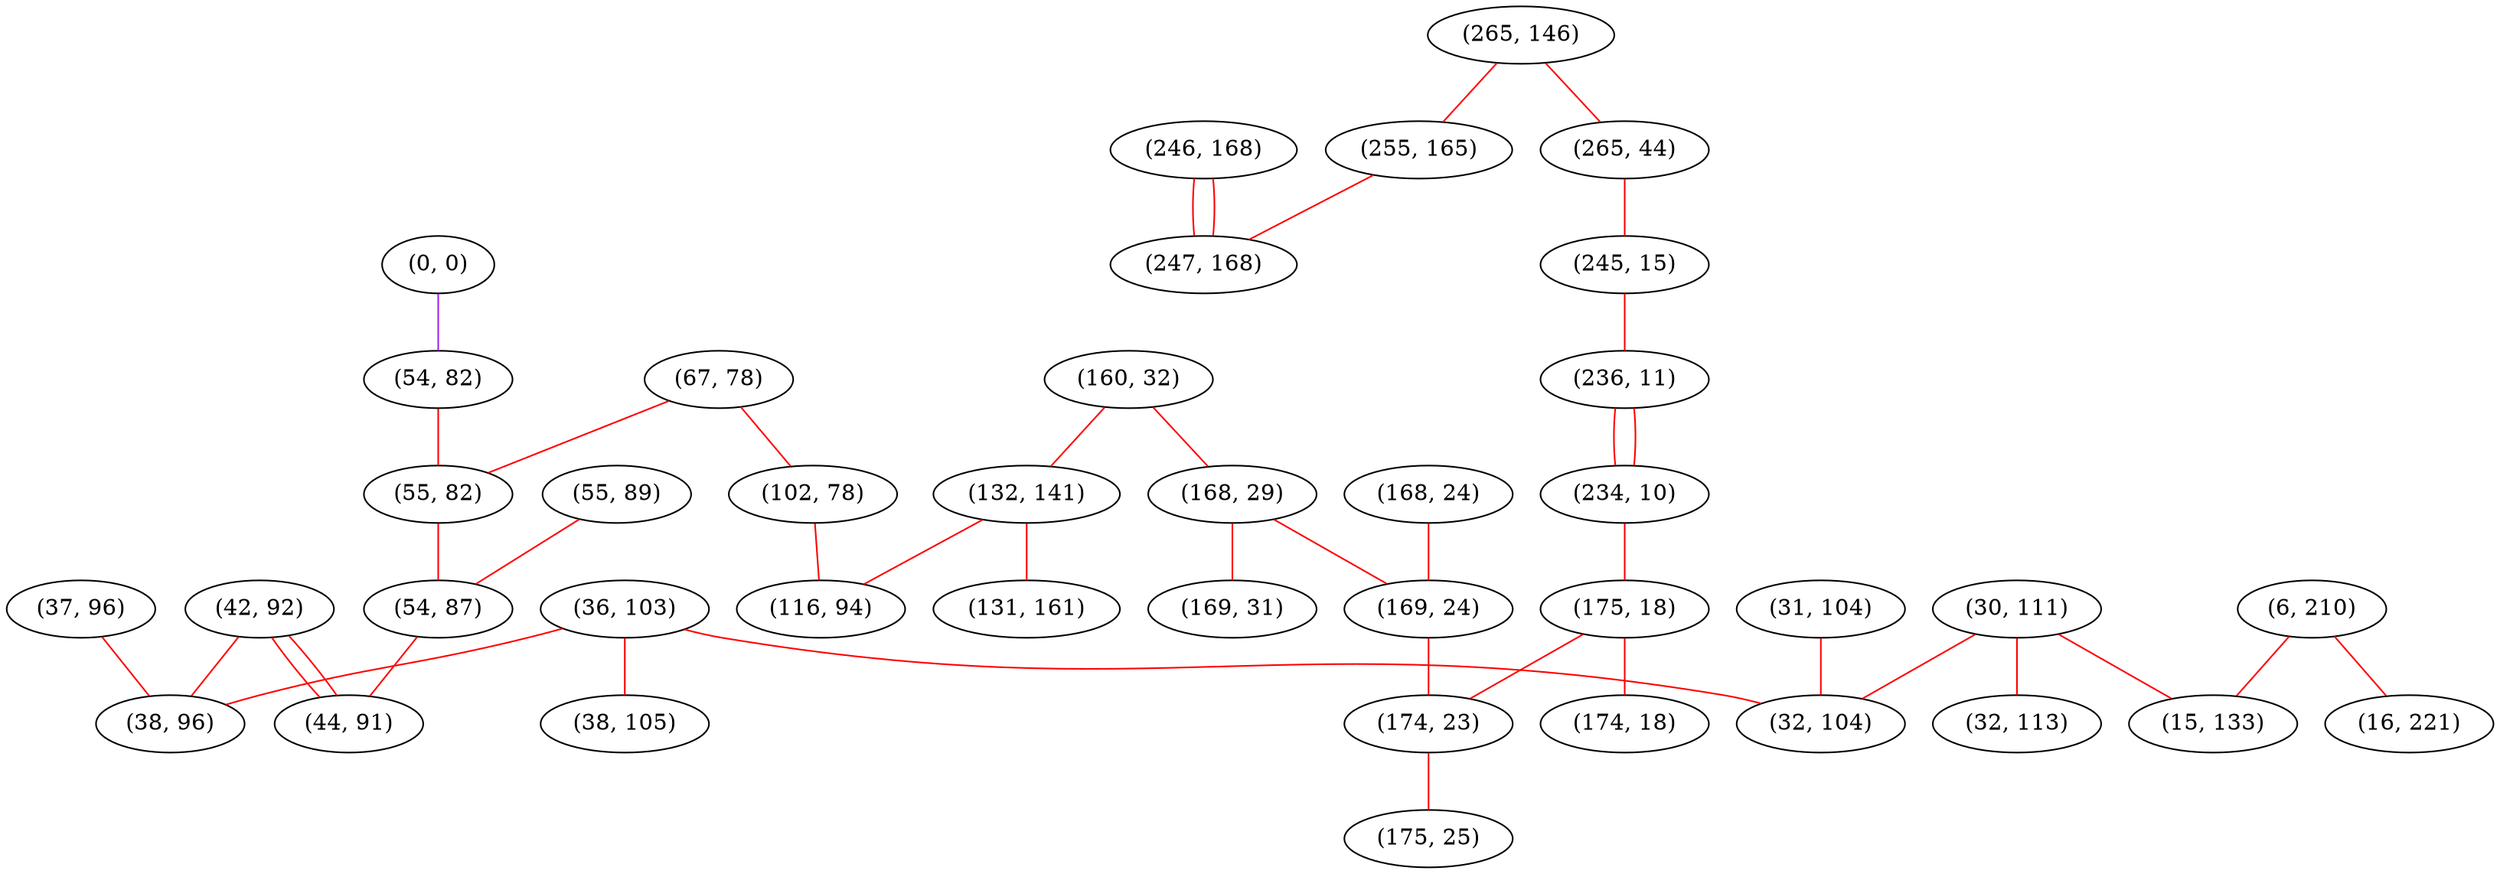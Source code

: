 graph "" {
"(36, 103)";
"(6, 210)";
"(30, 111)";
"(38, 105)";
"(160, 32)";
"(265, 146)";
"(246, 168)";
"(15, 133)";
"(67, 78)";
"(55, 89)";
"(132, 141)";
"(255, 165)";
"(0, 0)";
"(32, 113)";
"(265, 44)";
"(37, 96)";
"(245, 15)";
"(42, 92)";
"(102, 78)";
"(168, 24)";
"(31, 104)";
"(236, 11)";
"(234, 10)";
"(131, 161)";
"(247, 168)";
"(38, 96)";
"(116, 94)";
"(54, 82)";
"(168, 29)";
"(175, 18)";
"(169, 24)";
"(32, 104)";
"(174, 23)";
"(55, 82)";
"(54, 87)";
"(44, 91)";
"(175, 25)";
"(16, 221)";
"(174, 18)";
"(169, 31)";
"(36, 103)" -- "(38, 105)"  [color=red, key=0, weight=1];
"(36, 103)" -- "(32, 104)"  [color=red, key=0, weight=1];
"(36, 103)" -- "(38, 96)"  [color=red, key=0, weight=1];
"(6, 210)" -- "(15, 133)"  [color=red, key=0, weight=1];
"(6, 210)" -- "(16, 221)"  [color=red, key=0, weight=1];
"(30, 111)" -- "(32, 113)"  [color=red, key=0, weight=1];
"(30, 111)" -- "(15, 133)"  [color=red, key=0, weight=1];
"(30, 111)" -- "(32, 104)"  [color=red, key=0, weight=1];
"(160, 32)" -- "(132, 141)"  [color=red, key=0, weight=1];
"(160, 32)" -- "(168, 29)"  [color=red, key=0, weight=1];
"(265, 146)" -- "(255, 165)"  [color=red, key=0, weight=1];
"(265, 146)" -- "(265, 44)"  [color=red, key=0, weight=1];
"(246, 168)" -- "(247, 168)"  [color=red, key=0, weight=1];
"(246, 168)" -- "(247, 168)"  [color=red, key=1, weight=1];
"(67, 78)" -- "(55, 82)"  [color=red, key=0, weight=1];
"(67, 78)" -- "(102, 78)"  [color=red, key=0, weight=1];
"(55, 89)" -- "(54, 87)"  [color=red, key=0, weight=1];
"(132, 141)" -- "(131, 161)"  [color=red, key=0, weight=1];
"(132, 141)" -- "(116, 94)"  [color=red, key=0, weight=1];
"(255, 165)" -- "(247, 168)"  [color=red, key=0, weight=1];
"(0, 0)" -- "(54, 82)"  [color=purple, key=0, weight=4];
"(265, 44)" -- "(245, 15)"  [color=red, key=0, weight=1];
"(37, 96)" -- "(38, 96)"  [color=red, key=0, weight=1];
"(245, 15)" -- "(236, 11)"  [color=red, key=0, weight=1];
"(42, 92)" -- "(38, 96)"  [color=red, key=0, weight=1];
"(42, 92)" -- "(44, 91)"  [color=red, key=0, weight=1];
"(42, 92)" -- "(44, 91)"  [color=red, key=1, weight=1];
"(102, 78)" -- "(116, 94)"  [color=red, key=0, weight=1];
"(168, 24)" -- "(169, 24)"  [color=red, key=0, weight=1];
"(31, 104)" -- "(32, 104)"  [color=red, key=0, weight=1];
"(236, 11)" -- "(234, 10)"  [color=red, key=0, weight=1];
"(236, 11)" -- "(234, 10)"  [color=red, key=1, weight=1];
"(234, 10)" -- "(175, 18)"  [color=red, key=0, weight=1];
"(54, 82)" -- "(55, 82)"  [color=red, key=0, weight=1];
"(168, 29)" -- "(169, 24)"  [color=red, key=0, weight=1];
"(168, 29)" -- "(169, 31)"  [color=red, key=0, weight=1];
"(175, 18)" -- "(174, 18)"  [color=red, key=0, weight=1];
"(175, 18)" -- "(174, 23)"  [color=red, key=0, weight=1];
"(169, 24)" -- "(174, 23)"  [color=red, key=0, weight=1];
"(174, 23)" -- "(175, 25)"  [color=red, key=0, weight=1];
"(55, 82)" -- "(54, 87)"  [color=red, key=0, weight=1];
"(54, 87)" -- "(44, 91)"  [color=red, key=0, weight=1];
}
